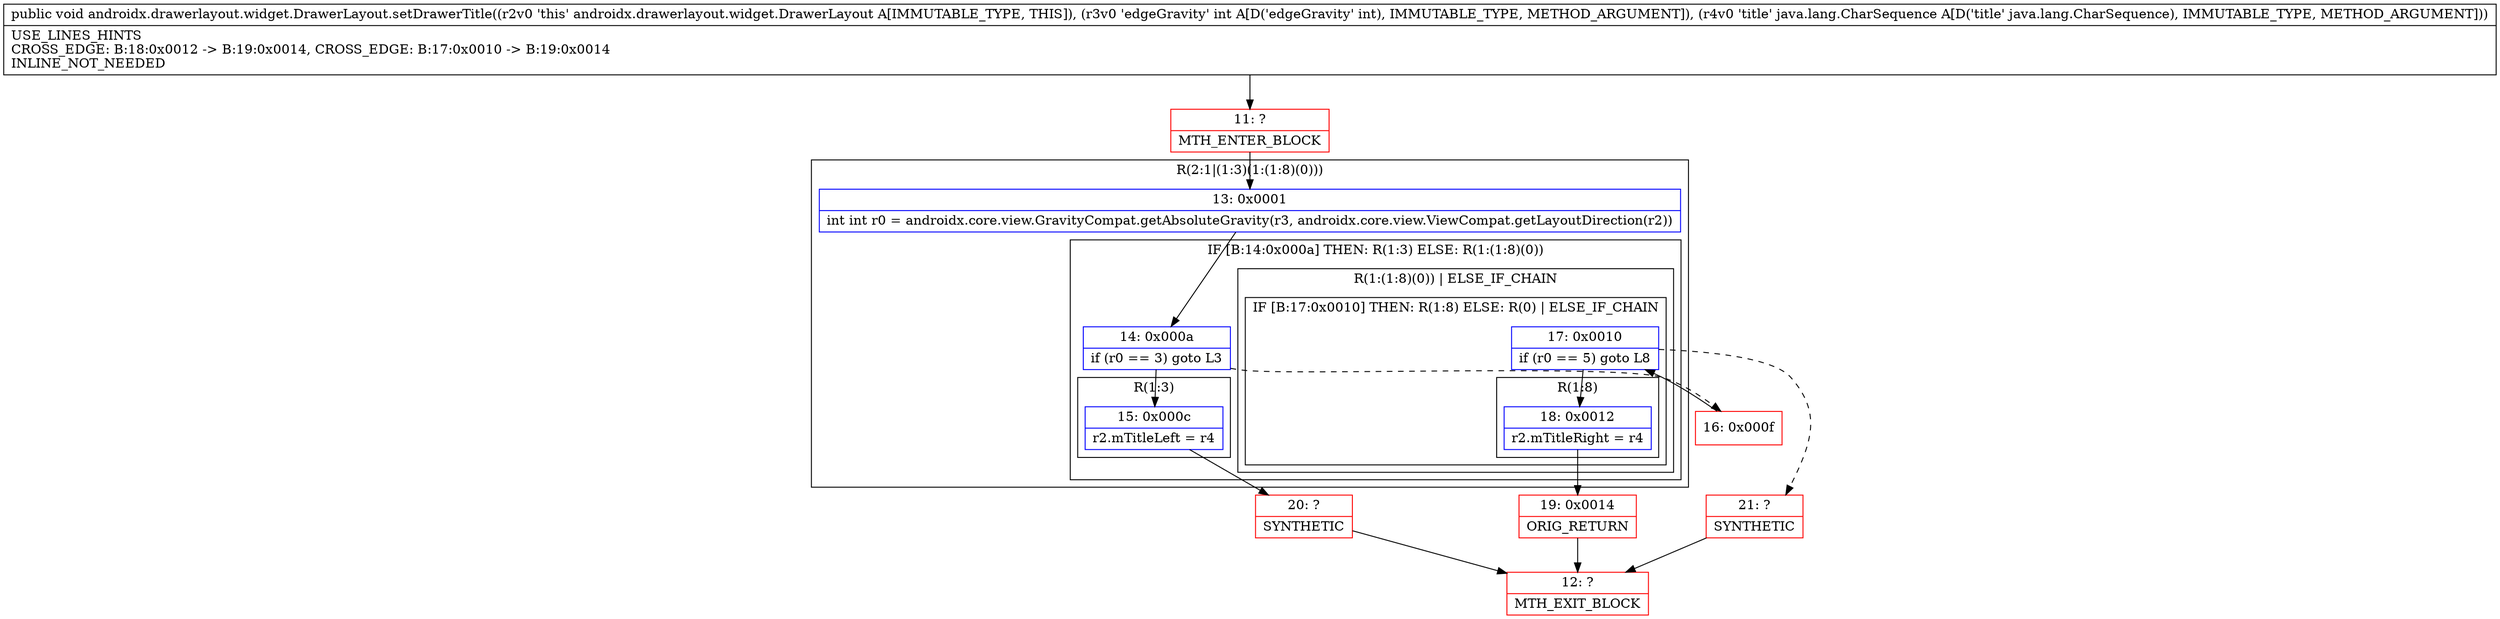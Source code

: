 digraph "CFG forandroidx.drawerlayout.widget.DrawerLayout.setDrawerTitle(ILjava\/lang\/CharSequence;)V" {
subgraph cluster_Region_107504918 {
label = "R(2:1|(1:3)(1:(1:8)(0)))";
node [shape=record,color=blue];
Node_13 [shape=record,label="{13\:\ 0x0001|int int r0 = androidx.core.view.GravityCompat.getAbsoluteGravity(r3, androidx.core.view.ViewCompat.getLayoutDirection(r2))\l}"];
subgraph cluster_IfRegion_1274881369 {
label = "IF [B:14:0x000a] THEN: R(1:3) ELSE: R(1:(1:8)(0))";
node [shape=record,color=blue];
Node_14 [shape=record,label="{14\:\ 0x000a|if (r0 == 3) goto L3\l}"];
subgraph cluster_Region_1202613888 {
label = "R(1:3)";
node [shape=record,color=blue];
Node_15 [shape=record,label="{15\:\ 0x000c|r2.mTitleLeft = r4\l}"];
}
subgraph cluster_Region_1908331937 {
label = "R(1:(1:8)(0)) | ELSE_IF_CHAIN\l";
node [shape=record,color=blue];
subgraph cluster_IfRegion_1530349986 {
label = "IF [B:17:0x0010] THEN: R(1:8) ELSE: R(0) | ELSE_IF_CHAIN\l";
node [shape=record,color=blue];
Node_17 [shape=record,label="{17\:\ 0x0010|if (r0 == 5) goto L8\l}"];
subgraph cluster_Region_1077564978 {
label = "R(1:8)";
node [shape=record,color=blue];
Node_18 [shape=record,label="{18\:\ 0x0012|r2.mTitleRight = r4\l}"];
}
subgraph cluster_Region_2088465409 {
label = "R(0)";
node [shape=record,color=blue];
}
}
}
}
}
Node_11 [shape=record,color=red,label="{11\:\ ?|MTH_ENTER_BLOCK\l}"];
Node_20 [shape=record,color=red,label="{20\:\ ?|SYNTHETIC\l}"];
Node_12 [shape=record,color=red,label="{12\:\ ?|MTH_EXIT_BLOCK\l}"];
Node_16 [shape=record,color=red,label="{16\:\ 0x000f}"];
Node_19 [shape=record,color=red,label="{19\:\ 0x0014|ORIG_RETURN\l}"];
Node_21 [shape=record,color=red,label="{21\:\ ?|SYNTHETIC\l}"];
MethodNode[shape=record,label="{public void androidx.drawerlayout.widget.DrawerLayout.setDrawerTitle((r2v0 'this' androidx.drawerlayout.widget.DrawerLayout A[IMMUTABLE_TYPE, THIS]), (r3v0 'edgeGravity' int A[D('edgeGravity' int), IMMUTABLE_TYPE, METHOD_ARGUMENT]), (r4v0 'title' java.lang.CharSequence A[D('title' java.lang.CharSequence), IMMUTABLE_TYPE, METHOD_ARGUMENT]))  | USE_LINES_HINTS\lCROSS_EDGE: B:18:0x0012 \-\> B:19:0x0014, CROSS_EDGE: B:17:0x0010 \-\> B:19:0x0014\lINLINE_NOT_NEEDED\l}"];
MethodNode -> Node_11;Node_13 -> Node_14;
Node_14 -> Node_15;
Node_14 -> Node_16[style=dashed];
Node_15 -> Node_20;
Node_17 -> Node_18;
Node_17 -> Node_21[style=dashed];
Node_18 -> Node_19;
Node_11 -> Node_13;
Node_20 -> Node_12;
Node_16 -> Node_17;
Node_19 -> Node_12;
Node_21 -> Node_12;
}


